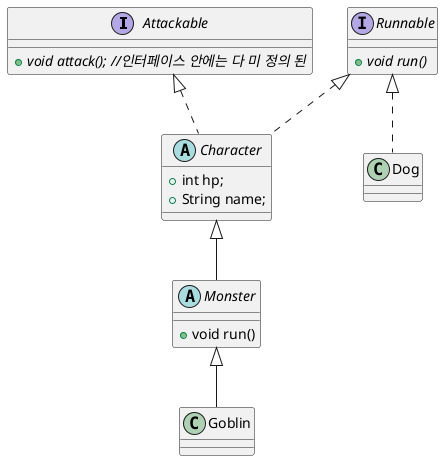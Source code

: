 @startuml

interface Attackable {
    +{abstract} void attack(); //인터페이스 안에는 다 미 정의 된
}

interface Runnable {
    +{abstract} void run()
}

class Dog implements Runnable {
}

abstract class Character implements Attackable, Runnable {
    +int hp;
    +String name;
}

abstract class Monster extends Character {
    +void run()
}

class Goblin extends Monster {
}

@enduml